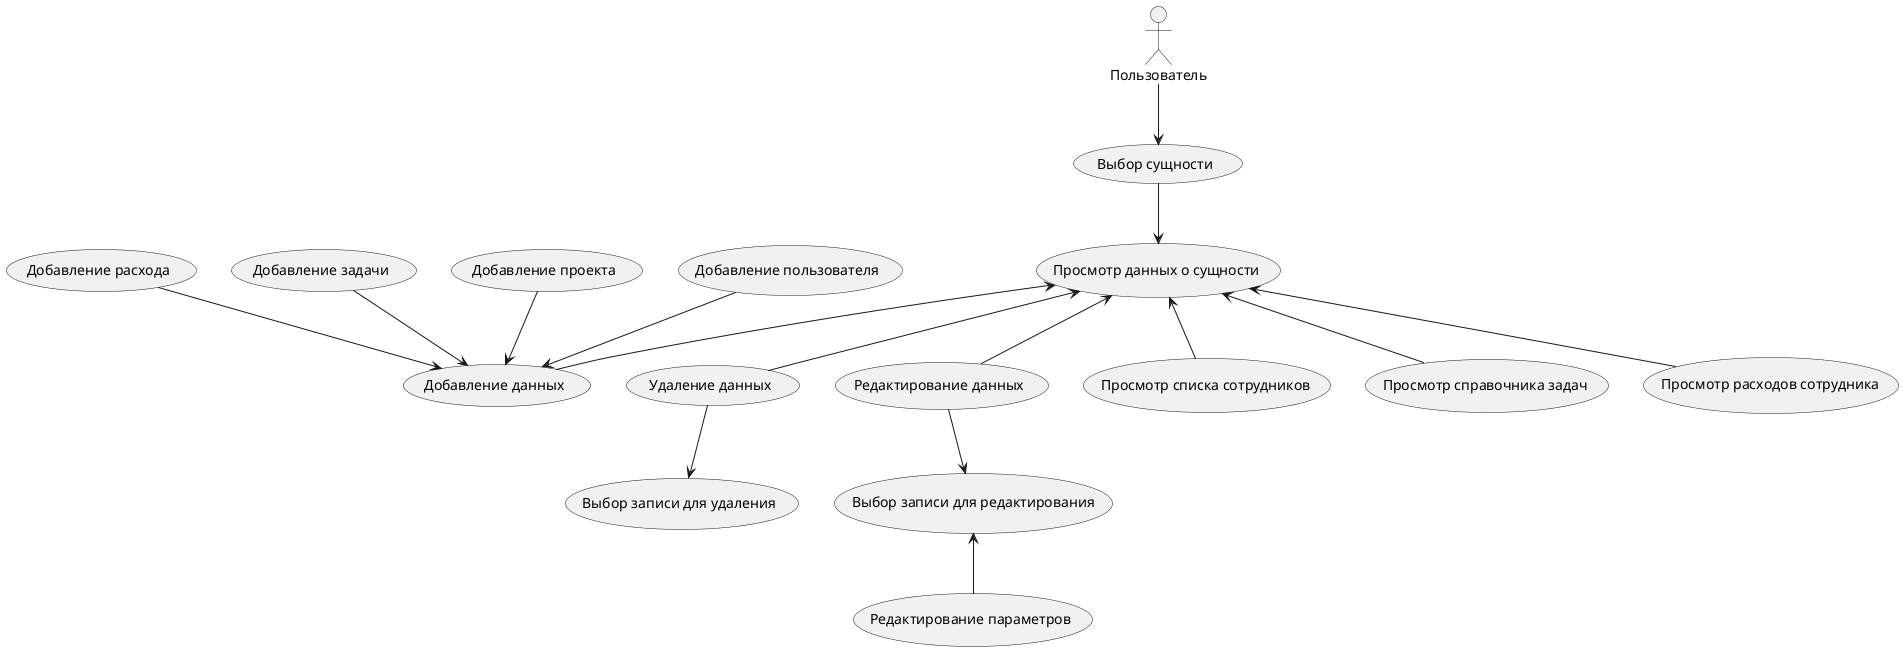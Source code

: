 @startuml
:Пользователь: as User
(Выбор сущности) as ChooseEnt
(Просмотр данных о сущности) as ViewEnt
(Добавление данных) as Create
'(Обновление данных) as bdUpdate
(Удаление данных) as bdDelete
'(Сохранение данных) as bdSave
(Редактирование данных) as Update
(Редактирование параметров) as paramUpdate
(Выбор записи для редактирования) as chooseForUpdate
(Выбор записи для удаления) as chooseForDelete
(Добавление расхода) as addOutgo
(Добавление задачи) as addTask
(Добавление проекта) as addProject
(Добавление пользователя) as addEmployee
(Просмотр списка сотрудников) as ViewEmps
(Просмотр справочника задач) as ViewTasks
(Просмотр расходов сотрудника) as ViewOutgoes
User --> (ChooseEnt)
ChooseEnt --> (ViewEnt)
ViewEnt <-- (Create)
ViewEnt <-- (Update)
ViewEnt <-- (bdDelete)
ViewEnt <-- (ViewEmps)
ViewEnt <-- (ViewTasks)
ViewEnt <-- (ViewOutgoes)
'Create <-- (bdSave)
addOutgo --> (Create)
addTask --> (Create)
addProject --> (Create)
addEmployee --> (Create)
'Update <-- (bdUpdate)
chooseForUpdate <-- (paramUpdate)
Update --> (chooseForUpdate)
bdDelete --> (chooseForDelete)
@enduml